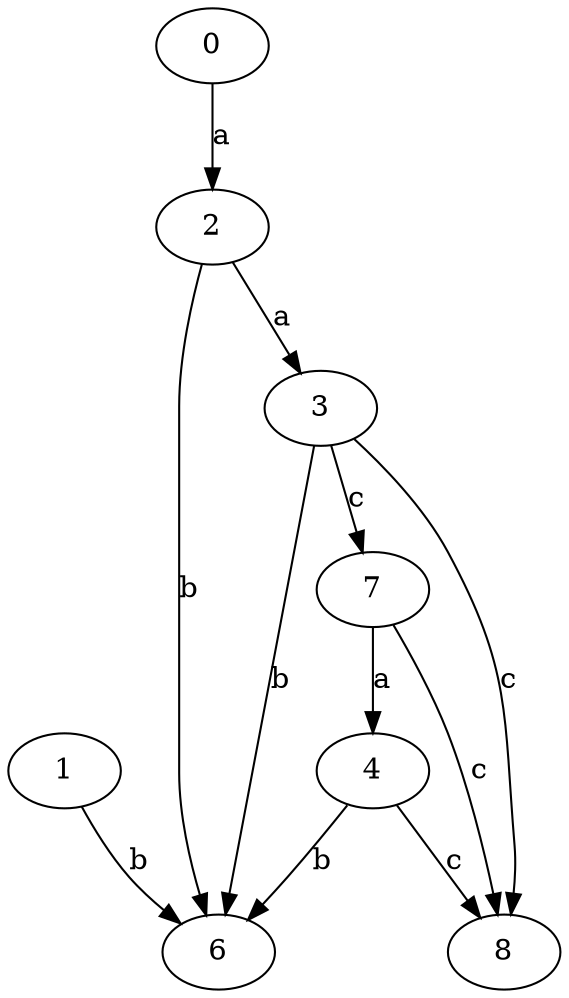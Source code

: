 strict digraph  {
1;
2;
0;
3;
4;
6;
7;
8;
1 -> 6  [label=b];
2 -> 3  [label=a];
2 -> 6  [label=b];
0 -> 2  [label=a];
3 -> 6  [label=b];
3 -> 7  [label=c];
3 -> 8  [label=c];
4 -> 6  [label=b];
4 -> 8  [label=c];
7 -> 4  [label=a];
7 -> 8  [label=c];
}
